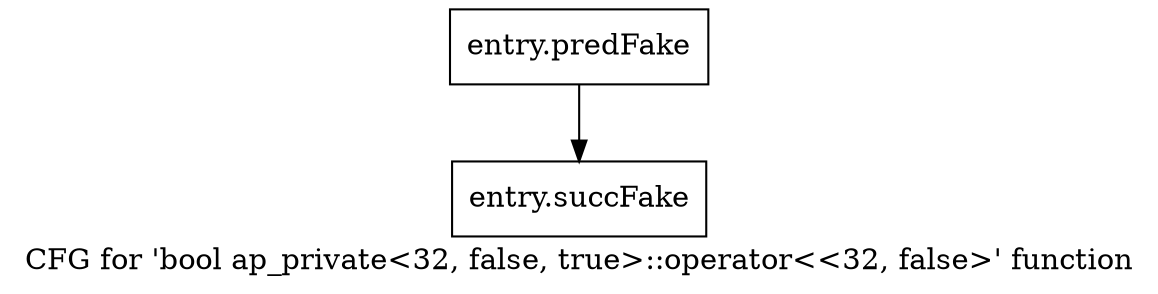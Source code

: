 digraph "CFG for 'bool ap_private\<32, false, true\>::operator\<\<32, false\>' function" {
	label="CFG for 'bool ap_private\<32, false, true\>::operator\<\<32, false\>' function";

	Node0x5925d20 [shape=record,filename="",linenumber="",label="{entry.predFake}"];
	Node0x5925d20 -> Node0x5ab1af0[ callList="" memoryops="" filename="/home/omerfaruk/tools/Xilinx/Vitis_HLS/2023.2/include/etc/ap_private.h" execusionnum="0"];
	Node0x5ab1af0 [shape=record,filename="/home/omerfaruk/tools/Xilinx/Vitis_HLS/2023.2/include/etc/ap_private.h",linenumber="2795",label="{entry.succFake}"];
}
